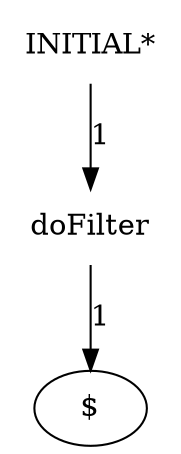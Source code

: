 digraph G {
"INITIAL*" [label="INITIAL*",shape=none];
"doFilter" [label="doFilter",shape=none];
"INITIAL*"->"doFilter" [style=solid,label="1"];
"doFilter"->"$" [style=solid,label="1"];
}
